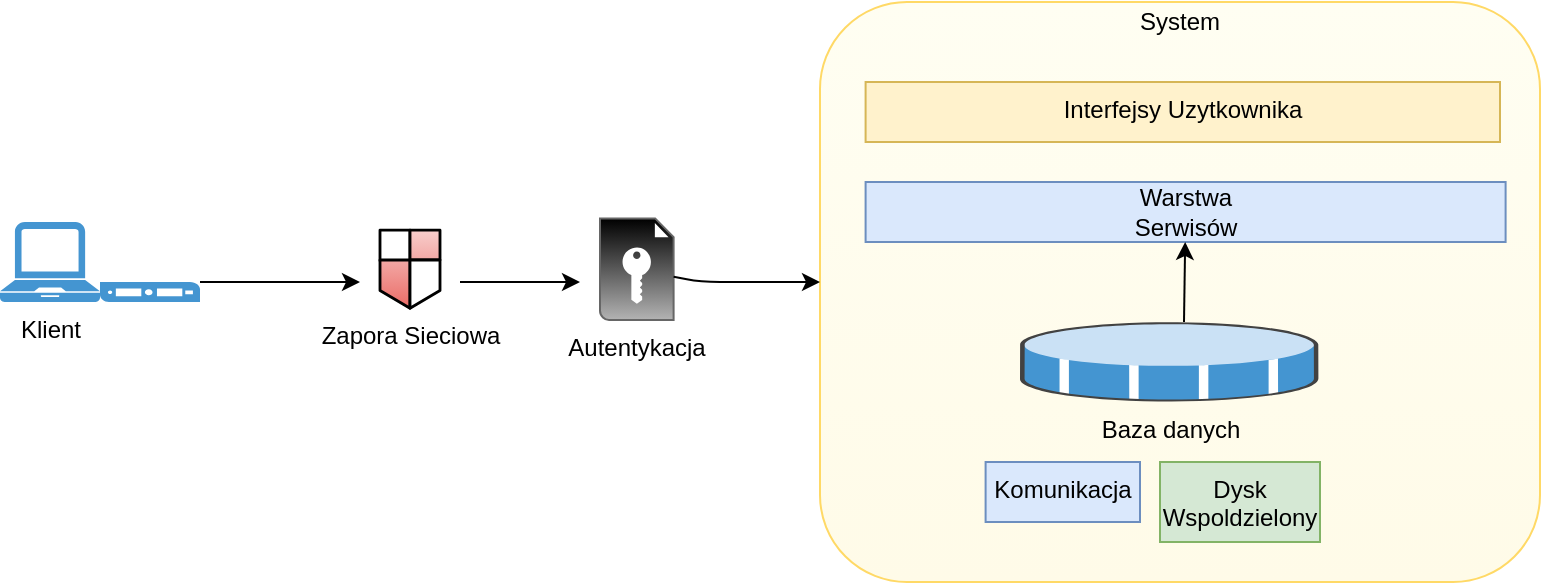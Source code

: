 <mxfile version="12.5.1"><diagram id="BXyuppkYF_DQd_aOEYHl" name="Page-1"><mxGraphModel dx="868" dy="434" grid="1" gridSize="10" guides="1" tooltips="1" connect="1" arrows="1" fold="1" page="1" pageScale="1" pageWidth="827" pageHeight="1169" math="0" shadow="0"><root><mxCell id="0"/><mxCell id="1" parent="0"/><mxCell id="Pz6Ax3HdQtH8BwM4zfMp-7" value="&lt;div&gt;Klient&lt;/div&gt;" style="pointerEvents=1;shadow=0;dashed=0;html=1;strokeColor=none;fillColor=#4495D1;labelPosition=center;verticalLabelPosition=bottom;verticalAlign=top;align=center;outlineConnect=0;shape=mxgraph.veeam.laptop;" parent="1" vertex="1"><mxGeometry x="10" y="240" width="50" height="40" as="geometry"/></mxCell><mxCell id="Pz6Ax3HdQtH8BwM4zfMp-8" value="" style="pointerEvents=1;shadow=0;dashed=0;html=1;strokeColor=none;fillColor=#4495D1;labelPosition=center;verticalLabelPosition=bottom;verticalAlign=top;align=center;outlineConnect=0;shape=mxgraph.veeam.server;" parent="1" vertex="1"><mxGeometry x="60" y="270" width="50" height="10" as="geometry"/></mxCell><mxCell id="Pz6Ax3HdQtH8BwM4zfMp-41" value="" style="endArrow=classic;html=1;" parent="1" edge="1"><mxGeometry width="50" height="50" relative="1" as="geometry"><mxPoint x="110" y="270" as="sourcePoint"/><mxPoint x="190" y="270" as="targetPoint"/></mxGeometry></mxCell><mxCell id="X86D8xOkDvH7XJcOyxRn-3" value="" style="rounded=1;whiteSpace=wrap;html=1;fillColor=#FFFEF2;strokeColor=#FFD966;gradientColor=#FFFBE8;" vertex="1" parent="1"><mxGeometry x="420" y="130" width="360" height="290" as="geometry"/></mxCell><mxCell id="X86D8xOkDvH7XJcOyxRn-4" value="Interfejsy Uzytkownika" style="rounded=0;whiteSpace=wrap;html=1;fillColor=#fff2cc;strokeColor=#d6b656;horizontal=1;verticalAlign=top;" vertex="1" parent="1"><mxGeometry x="442.8" y="170" width="317.2" height="30" as="geometry"/></mxCell><mxCell id="X86D8xOkDvH7XJcOyxRn-5" value="&lt;div&gt;Baza danych&lt;/div&gt;" style="shadow=0;dashed=0;html=1;labelPosition=center;verticalLabelPosition=bottom;verticalAlign=top;align=center;outlineConnect=0;shape=mxgraph.veeam.3d.datastore_volume;" vertex="1" parent="1"><mxGeometry x="520" y="290" width="149.2" height="40" as="geometry"/></mxCell><mxCell id="X86D8xOkDvH7XJcOyxRn-6" value="&lt;blockquote&gt;&lt;blockquote&gt;&lt;blockquote&gt;&lt;div align=&quot;center&quot;&gt;Warstwa Serwisów&lt;/div&gt;&lt;/blockquote&gt;&lt;/blockquote&gt;&lt;/blockquote&gt;" style="rounded=0;whiteSpace=wrap;html=1;fillColor=#dae8fc;strokeColor=#6c8ebf;align=center;horizontal=1;verticalAlign=middle;" vertex="1" parent="1"><mxGeometry x="442.8" y="220" width="320" height="30" as="geometry"/></mxCell><mxCell id="X86D8xOkDvH7XJcOyxRn-7" value="" style="endArrow=classic;html=1;" edge="1" parent="1" target="X86D8xOkDvH7XJcOyxRn-6"><mxGeometry width="50" height="50" relative="1" as="geometry"><mxPoint x="602" y="290" as="sourcePoint"/><mxPoint x="610" y="260" as="targetPoint"/></mxGeometry></mxCell><mxCell id="X86D8xOkDvH7XJcOyxRn-8" value="Komunikacja" style="rounded=0;whiteSpace=wrap;html=1;fillColor=#dae8fc;strokeColor=#6c8ebf;align=center;horizontal=1;verticalAlign=top;" vertex="1" parent="1"><mxGeometry x="502.8" y="360" width="77.2" height="30" as="geometry"/></mxCell><mxCell id="X86D8xOkDvH7XJcOyxRn-9" value="Dysk Wspoldzielony" style="rounded=0;whiteSpace=wrap;html=1;fillColor=#d5e8d4;strokeColor=#82b366;align=center;horizontal=1;verticalAlign=top;" vertex="1" parent="1"><mxGeometry x="590" y="360" width="80" height="40" as="geometry"/></mxCell><mxCell id="X86D8xOkDvH7XJcOyxRn-10" value="System" style="text;html=1;strokeColor=none;fillColor=none;align=center;verticalAlign=middle;whiteSpace=wrap;rounded=0;" vertex="1" parent="1"><mxGeometry x="580" y="130" width="40" height="20" as="geometry"/></mxCell><mxCell id="X86D8xOkDvH7XJcOyxRn-11" value="Zapora Sieciowa" style="shape=mxgraph.cisco.security.network_security;html=1;pointerEvents=1;dashed=0;fillColor=#f8cecc;strokeColor=#b85450;strokeWidth=2;verticalLabelPosition=bottom;verticalAlign=top;align=center;outlineConnect=0;gradientColor=#ea6b66;" vertex="1" parent="1"><mxGeometry x="200" y="244.1" width="30" height="39" as="geometry"/></mxCell><mxCell id="X86D8xOkDvH7XJcOyxRn-14" value="Autentykacja" style="shadow=0;dashed=0;html=1;strokeColor=#666666;fillColor=#000000;labelPosition=center;verticalLabelPosition=bottom;verticalAlign=top;align=center;outlineConnect=0;shape=mxgraph.veeam.encryption_key;gradientColor=#b3b3b3;" vertex="1" parent="1"><mxGeometry x="310" y="238.2" width="36.8" height="50.8" as="geometry"/></mxCell><mxCell id="X86D8xOkDvH7XJcOyxRn-15" value="" style="endArrow=classic;html=1;" edge="1" parent="1"><mxGeometry width="50" height="50" relative="1" as="geometry"><mxPoint x="240" y="270" as="sourcePoint"/><mxPoint x="300" y="270" as="targetPoint"/><Array as="points"><mxPoint x="270" y="270"/></Array></mxGeometry></mxCell><mxCell id="X86D8xOkDvH7XJcOyxRn-16" value="" style="endArrow=classic;html=1;" edge="1" parent="1" source="X86D8xOkDvH7XJcOyxRn-14"><mxGeometry width="50" height="50" relative="1" as="geometry"><mxPoint x="370" y="270" as="sourcePoint"/><mxPoint x="420" y="270" as="targetPoint"/><Array as="points"><mxPoint x="360" y="270"/><mxPoint x="380" y="270"/></Array></mxGeometry></mxCell></root></mxGraphModel></diagram></mxfile>